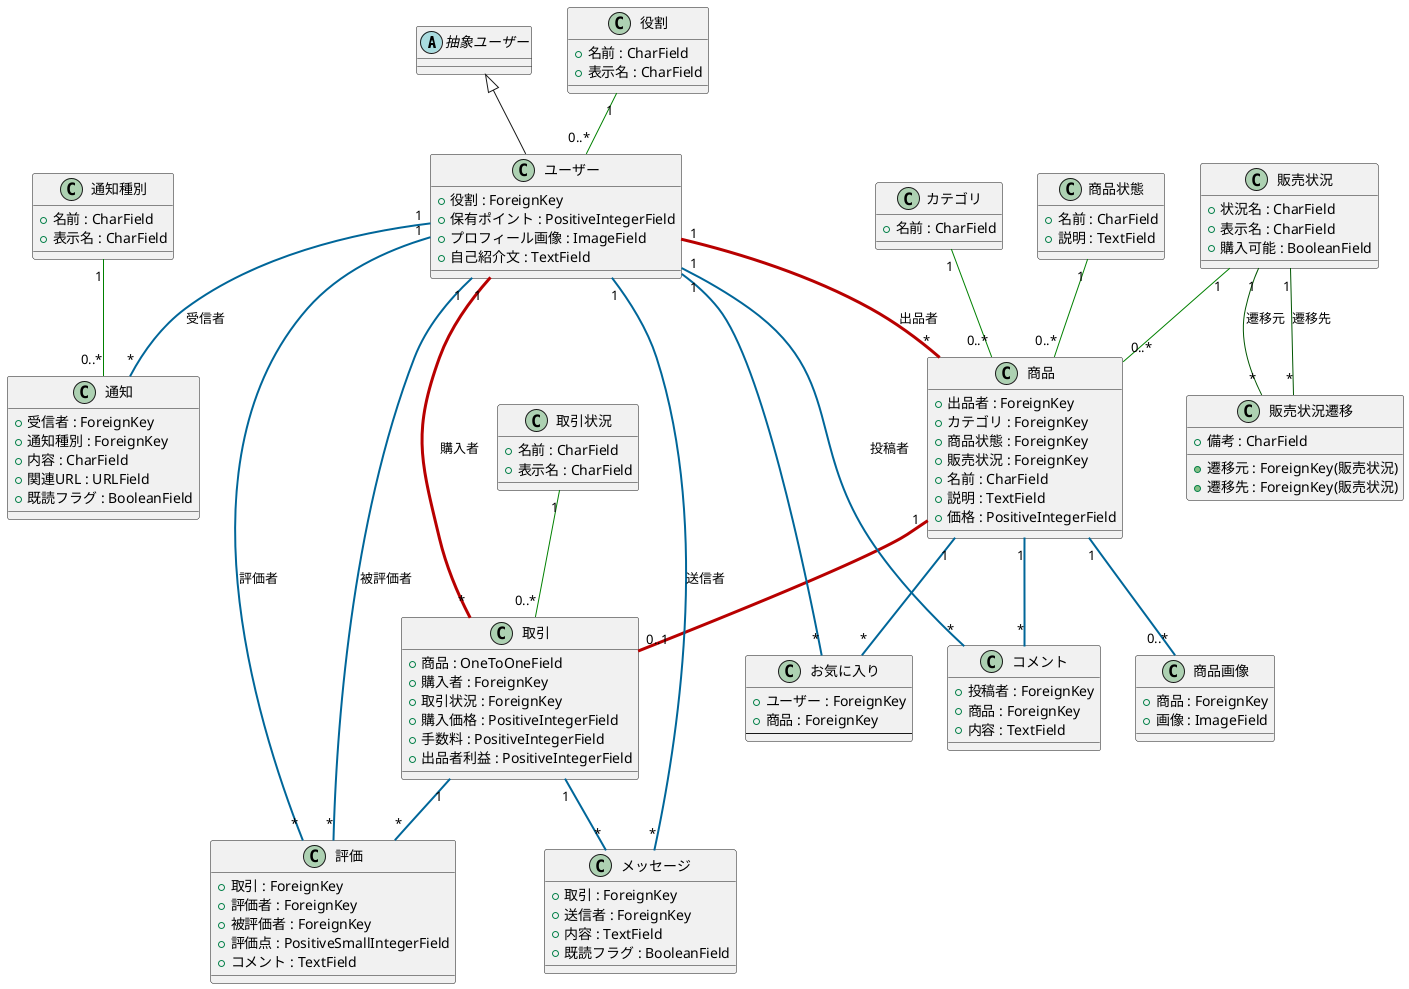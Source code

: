 @startuml Japanese_Model

' === デザイン調整 (skinparam) ===
skinparam {
    BackgroundColor #FFFFFF, ArrowColor #505050, shadowing false,
    ClassAttributeIconSize 0, ClassBorderColor #333333, ClassBackgroundColor #FFFFF0,
}

' === エンティティ定義 (実装の境界線を排除) ===

abstract class "抽象ユーザー" as AbstractUser

class 役割 {
    + 名前 : CharField
    + 表示名 : CharField
}

class ユーザー {
    + 役割 : ForeignKey
    + 保有ポイント : PositiveIntegerField
    + プロフィール画像 : ImageField
    + 自己紹介文 : TextField
}

class カテゴリ {
    + 名前 : CharField
}

class 商品状態 {
    + 名前 : CharField
    + 説明 : TextField
}

class 販売状況 {
    + 状況名 : CharField
    + 表示名 : CharField
    + 購入可能 : BooleanField
}

class 取引状況 {
    + 名前 : CharField
    + 表示名 : CharField
}

class 販売状況遷移 {
    + 遷移元 : ForeignKey(販売状況)
    + 遷移先 : ForeignKey(販売状況)
    + 備考 : CharField
}

class 通知種別 {
    + 名前 : CharField
    + 表示名 : CharField
}

class 商品 {
    + 出品者 : ForeignKey
    + カテゴリ : ForeignKey
    + 商品状態 : ForeignKey
    + 販売状況 : ForeignKey
    + 名前 : CharField
    + 説明 : TextField
    + 価格 : PositiveIntegerField
}

class 商品画像 {
    + 商品 : ForeignKey
    + 画像 : ImageField
}

class 取引 {
    + 商品 : OneToOneField
    + 購入者 : ForeignKey
    + 取引状況 : ForeignKey
    + 購入価格 : PositiveIntegerField
    + 手数料 : PositiveIntegerField
    + 出品者利益 : PositiveIntegerField
}

class コメント {
    + 投稿者 : ForeignKey
    + 商品 : ForeignKey
    + 内容 : TextField
}

class お気に入り {
    + ユーザー : ForeignKey
    + 商品 : ForeignKey
    --
}

class メッセージ {
    + 取引 : ForeignKey
    + 送信者 : ForeignKey
    + 内容 : TextField
    + 既読フラグ : BooleanField
}

class 評価 {
    + 取引 : ForeignKey
    + 評価者 : ForeignKey
    + 被評価者 : ForeignKey
    + 評価点 : PositiveSmallIntegerField
    + コメント : TextField
}

class 通知 {
    + 受信者 : ForeignKey
    + 通知種別 : ForeignKey
    + 内容 : CharField
    + 関連URL : URLField
    + 既読フラグ : BooleanField
}


' --- モデル間のリレーションを定義 ---

AbstractUser <|-- ユーザー

' ■ accounts内の関連
役割 "1" -[#008000,thickness=1]- "0..*" ユーザー

' ■ 主要な関連
ユーザー "1" -[#B80000,thickness=3]- "*" 商品 : 出品者
ユーザー "1" -[#B80000,thickness=3]- "*" 取引 : 購入者
商品 "1" -[#B80000,thickness=3]- "0..1" 取引

' ■ 従属的な関連
ユーザー "1" -[#006699,thickness=2]- "*" コメント : 投稿者
ユーザー "1" -[#006699,thickness=2]- "*" お気に入り
ユーザー "1" -[#006699,thickness=2]- "*" メッセージ : 送信者
' 評価者と被評価者は必須
ユーザー "1" -[#006699,thickness=2]- "*" 評価 : 評価者
ユーザー "1" -[#006699,thickness=2]- "*" 評価 : 被評価者
ユーザー "1" -[#006699,thickness=2]- "*" 通知 : 受信者

商品 "1" -[#006699,thickness=2]- "*" コメント
商品 "1" -[#006699,thickness=2]- "*" お気に入り
商品 "1" -[#006699,thickness=2]- "0..*" 商品画像

取引 "1" -[#006699,thickness=2]- "*" メッセージ
取引 "1" -[#006699,thickness=2]- "*" 評価

' ■ マスタ参照の関連
カテゴリ "1" -[#008000,thickness=1]- "0..*" 商品
商品状態 "1" -[#008000,thickness=1]- "0..*" 商品
販売状況 "1" -[#008000,thickness=1]- "0..*" 商品
取引状況 "1" -[#008000,thickness=1]- "0..*" 取引
通知種別 "1" -[#008000,thickness=1]- "0..*" 通知

販売状況 "1" -[#005500,thickness=1]- "*" 販売状況遷移 : 遷移元
販売状況 "1" -[#005500,thickness=1]- "*" 販売状況遷移 : 遷移先

@enduml